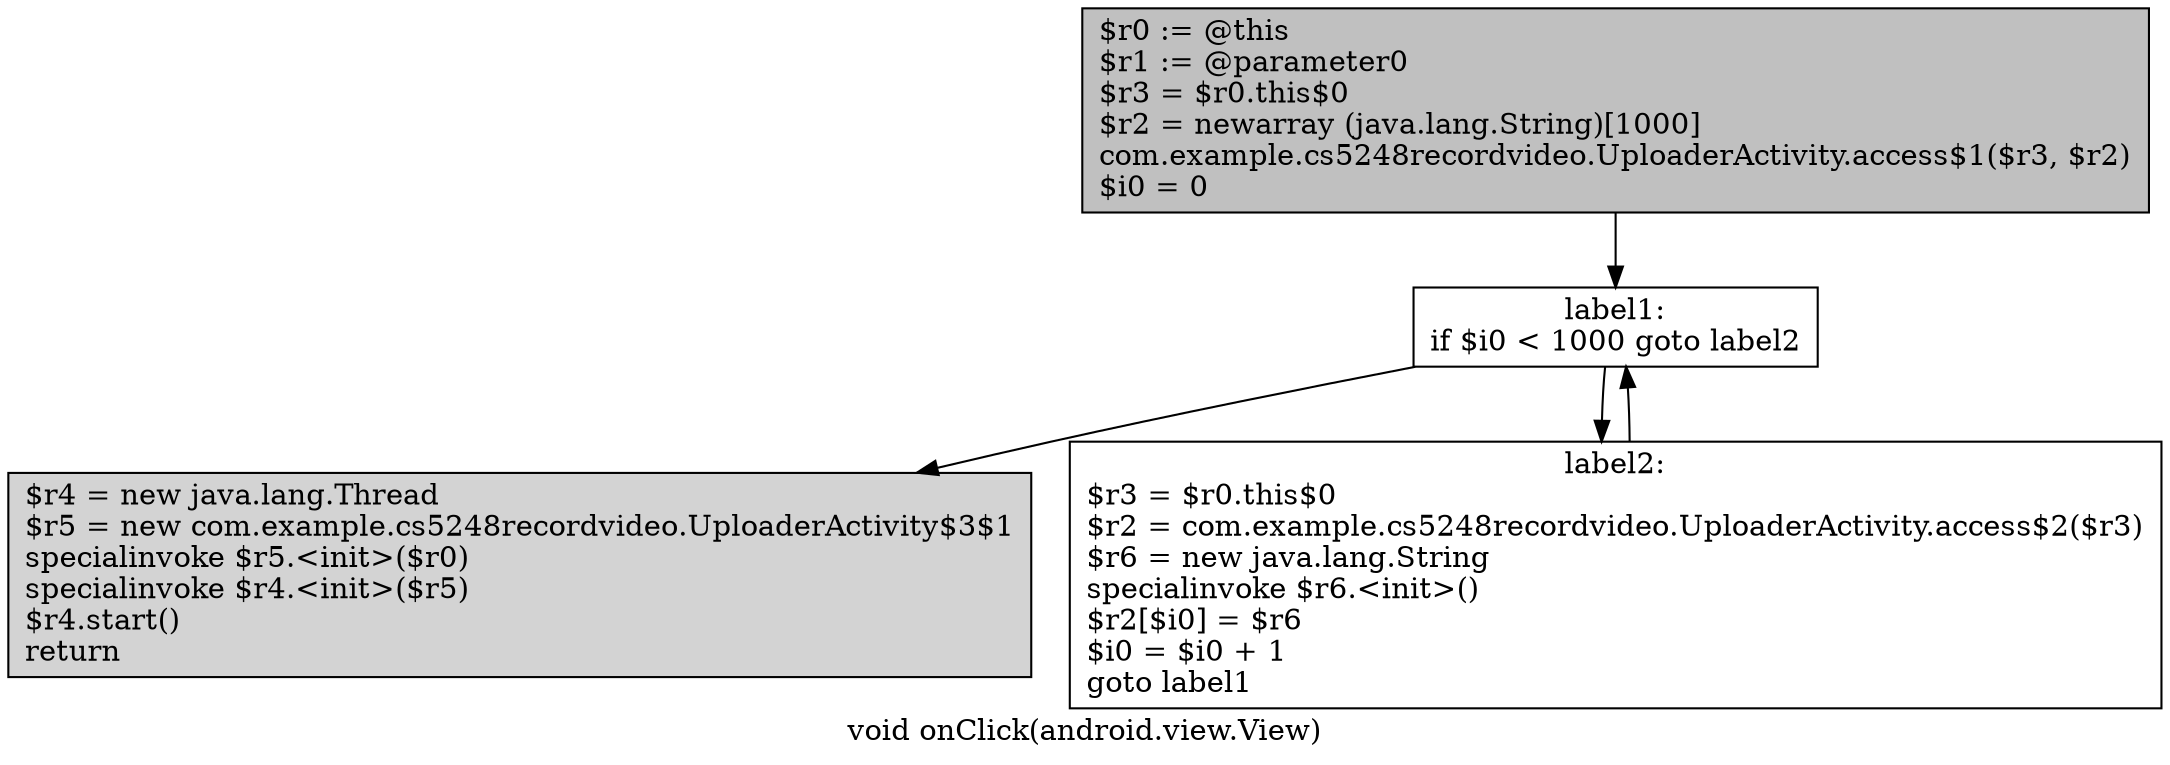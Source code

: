 digraph "void onClick(android.view.View)" {
    label="void onClick(android.view.View)";
    node [shape=box];
    "0" [style=filled,fillcolor=gray,label="$r0 := @this\l$r1 := @parameter0\l$r3 = $r0.this$0\l$r2 = newarray (java.lang.String)[1000]\lcom.example.cs5248recordvideo.UploaderActivity.access$1($r3, $r2)\l$i0 = 0\l",];
    "1" [label="label1:\nif $i0 < 1000 goto label2\l",];
    "0"->"1";
    "2" [style=filled,fillcolor=lightgray,label="$r4 = new java.lang.Thread\l$r5 = new com.example.cs5248recordvideo.UploaderActivity$3$1\lspecialinvoke $r5.<init>($r0)\lspecialinvoke $r4.<init>($r5)\l$r4.start()\lreturn\l",];
    "1"->"2";
    "3" [label="label2:\n$r3 = $r0.this$0\l$r2 = com.example.cs5248recordvideo.UploaderActivity.access$2($r3)\l$r6 = new java.lang.String\lspecialinvoke $r6.<init>()\l$r2[$i0] = $r6\l$i0 = $i0 + 1\lgoto label1\l",];
    "1"->"3";
    "3"->"1";
}
